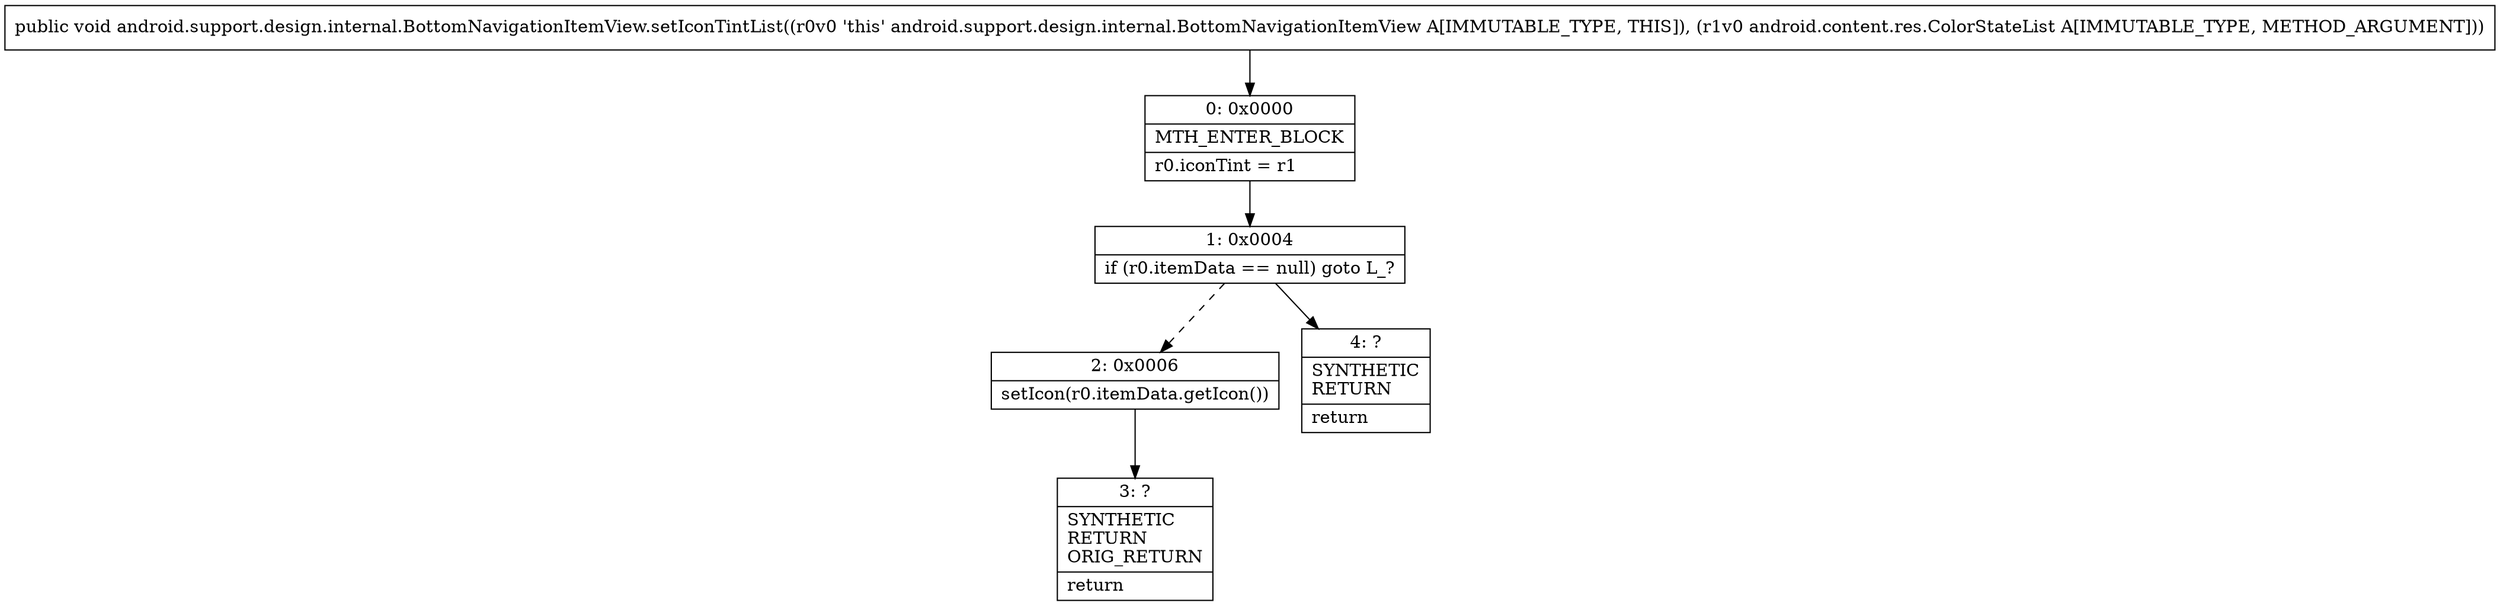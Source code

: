 digraph "CFG forandroid.support.design.internal.BottomNavigationItemView.setIconTintList(Landroid\/content\/res\/ColorStateList;)V" {
Node_0 [shape=record,label="{0\:\ 0x0000|MTH_ENTER_BLOCK\l|r0.iconTint = r1\l}"];
Node_1 [shape=record,label="{1\:\ 0x0004|if (r0.itemData == null) goto L_?\l}"];
Node_2 [shape=record,label="{2\:\ 0x0006|setIcon(r0.itemData.getIcon())\l}"];
Node_3 [shape=record,label="{3\:\ ?|SYNTHETIC\lRETURN\lORIG_RETURN\l|return\l}"];
Node_4 [shape=record,label="{4\:\ ?|SYNTHETIC\lRETURN\l|return\l}"];
MethodNode[shape=record,label="{public void android.support.design.internal.BottomNavigationItemView.setIconTintList((r0v0 'this' android.support.design.internal.BottomNavigationItemView A[IMMUTABLE_TYPE, THIS]), (r1v0 android.content.res.ColorStateList A[IMMUTABLE_TYPE, METHOD_ARGUMENT])) }"];
MethodNode -> Node_0;
Node_0 -> Node_1;
Node_1 -> Node_2[style=dashed];
Node_1 -> Node_4;
Node_2 -> Node_3;
}

